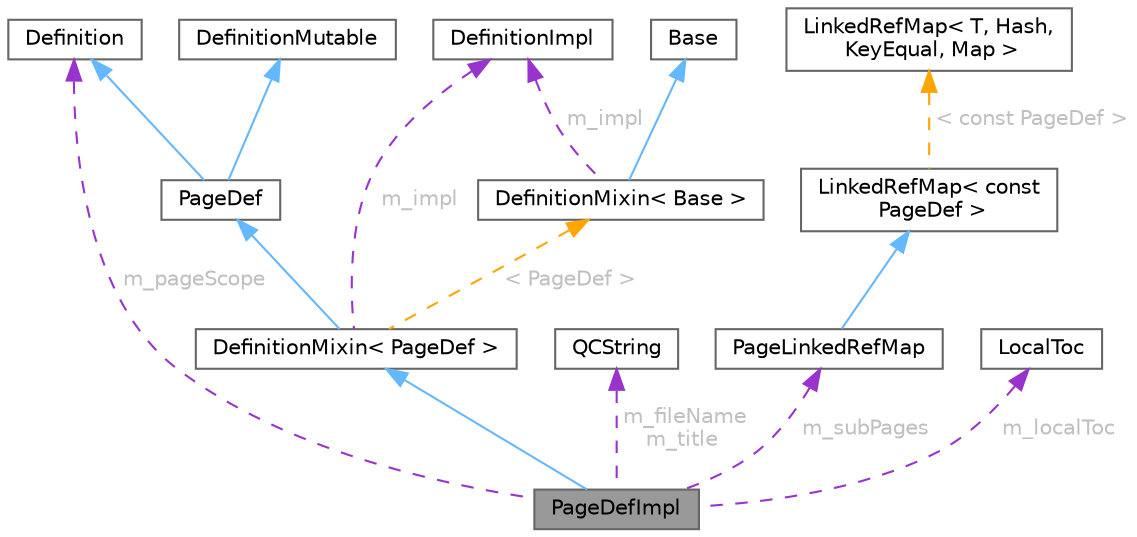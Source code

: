digraph "PageDefImpl"
{
 // INTERACTIVE_SVG=YES
 // LATEX_PDF_SIZE
  bgcolor="transparent";
  edge [fontname=Helvetica,fontsize=10,labelfontname=Helvetica,labelfontsize=10];
  node [fontname=Helvetica,fontsize=10,shape=box,height=0.2,width=0.4];
  Node1 [id="Node000001",label="PageDefImpl",height=0.2,width=0.4,color="gray40", fillcolor="grey60", style="filled", fontcolor="black"];
  Node2 -> Node1 [id="edge1_Node000001_Node000002",dir="back",color="steelblue1",style="solid"];
  Node2 [id="Node000002",label="DefinitionMixin\< PageDef \>",height=0.2,width=0.4,color="gray40", fillcolor="white", style="filled",URL="$dd/d10/class_definition_mixin.html",tooltip=" "];
  Node3 -> Node2 [id="edge2_Node000002_Node000003",dir="back",color="steelblue1",style="solid"];
  Node3 [id="Node000003",label="PageDef",height=0.2,width=0.4,color="gray40", fillcolor="white", style="filled",URL="$dd/d41/class_page_def.html",tooltip="A model of a page symbol."];
  Node4 -> Node3 [id="edge3_Node000003_Node000004",dir="back",color="steelblue1",style="solid"];
  Node4 [id="Node000004",label="DefinitionMutable",height=0.2,width=0.4,color="gray40", fillcolor="white", style="filled",URL="$d0/d46/class_definition_mutable.html",tooltip=" "];
  Node5 -> Node3 [id="edge4_Node000003_Node000005",dir="back",color="steelblue1",style="solid"];
  Node5 [id="Node000005",label="Definition",height=0.2,width=0.4,color="gray40", fillcolor="white", style="filled",URL="$d5/dcc/class_definition.html",tooltip="The common base class of all entity definitions found in the sources."];
  Node6 -> Node2 [id="edge5_Node000002_Node000006",dir="back",color="darkorchid3",style="dashed",label=" m_impl",fontcolor="grey" ];
  Node6 [id="Node000006",label="DefinitionImpl",height=0.2,width=0.4,color="gray40", fillcolor="white", style="filled",URL="$d3/ddf/class_definition_impl.html",tooltip=" "];
  Node7 -> Node2 [id="edge6_Node000002_Node000007",dir="back",color="orange",style="dashed",label=" \< PageDef \>",fontcolor="grey" ];
  Node7 [id="Node000007",label="DefinitionMixin\< Base \>",height=0.2,width=0.4,color="gray40", fillcolor="white", style="filled",URL="$dd/d10/class_definition_mixin.html",tooltip=" "];
  Node8 -> Node7 [id="edge7_Node000007_Node000008",dir="back",color="steelblue1",style="solid"];
  Node8 [id="Node000008",label="Base",height=0.2,width=0.4,color="gray40", fillcolor="white", style="filled"];
  Node6 -> Node7 [id="edge8_Node000007_Node000006",dir="back",color="darkorchid3",style="dashed",label=" m_impl",fontcolor="grey" ];
  Node9 -> Node1 [id="edge9_Node000001_Node000009",dir="back",color="darkorchid3",style="dashed",label=" m_fileName\nm_title",fontcolor="grey" ];
  Node9 [id="Node000009",label="QCString",height=0.2,width=0.4,color="gray40", fillcolor="white", style="filled",URL="$d9/d45/class_q_c_string.html",tooltip="This is an alternative implementation of QCString."];
  Node10 -> Node1 [id="edge10_Node000001_Node000010",dir="back",color="darkorchid3",style="dashed",label=" m_subPages",fontcolor="grey" ];
  Node10 [id="Node000010",label="PageLinkedRefMap",height=0.2,width=0.4,color="gray40", fillcolor="white", style="filled",URL="$d9/de6/class_page_linked_ref_map.html",tooltip=" "];
  Node11 -> Node10 [id="edge11_Node000010_Node000011",dir="back",color="steelblue1",style="solid"];
  Node11 [id="Node000011",label="LinkedRefMap\< const\l PageDef \>",height=0.2,width=0.4,color="gray40", fillcolor="white", style="filled",URL="$d2/db7/class_linked_ref_map.html",tooltip=" "];
  Node12 -> Node11 [id="edge12_Node000011_Node000012",dir="back",color="orange",style="dashed",label=" \< const PageDef \>",fontcolor="grey" ];
  Node12 [id="Node000012",label="LinkedRefMap\< T, Hash,\l KeyEqual, Map \>",height=0.2,width=0.4,color="gray40", fillcolor="white", style="filled",URL="$d2/db7/class_linked_ref_map.html",tooltip="Container class representing a vector of objects with keys."];
  Node5 -> Node1 [id="edge13_Node000001_Node000005",dir="back",color="darkorchid3",style="dashed",label=" m_pageScope",fontcolor="grey" ];
  Node13 -> Node1 [id="edge14_Node000001_Node000013",dir="back",color="darkorchid3",style="dashed",label=" m_localToc",fontcolor="grey" ];
  Node13 [id="Node000013",label="LocalToc",height=0.2,width=0.4,color="gray40", fillcolor="white", style="filled",URL="$da/d1d/class_local_toc.html",tooltip=" "];
}
